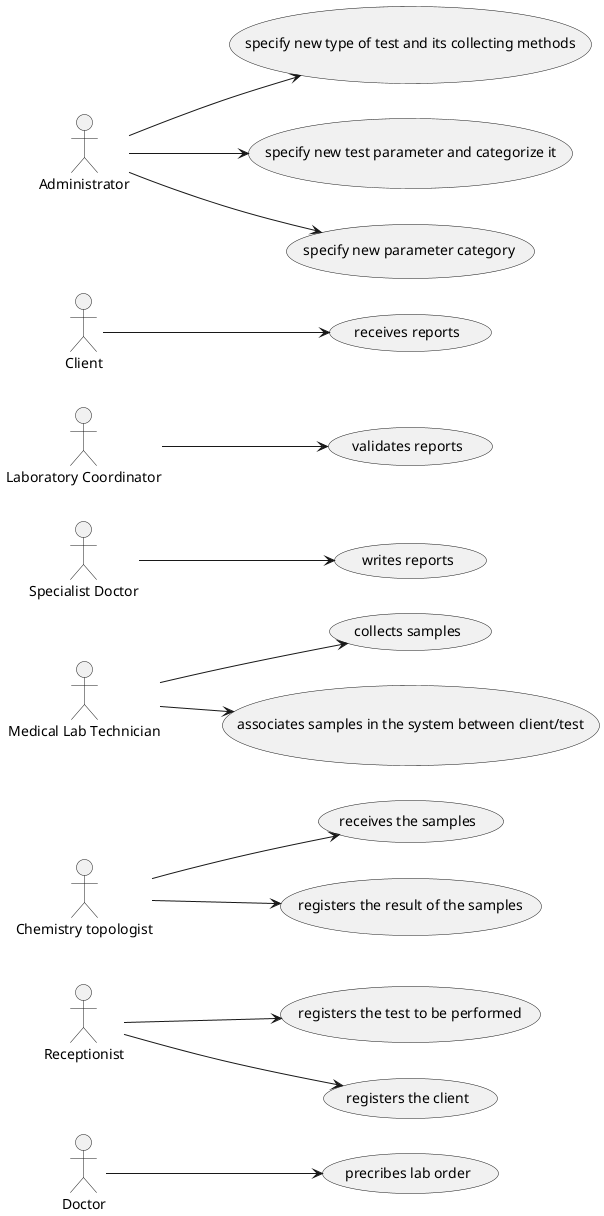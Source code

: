 @startuml
left to right direction

:Doctor: --> (precribes lab order)

:Receptionist: --> (registers the test to be performed)
:Receptionist: --> (registers the client)

:Chemistry topologist: --> (receives the samples)
:Chemistry topologist: --> (registers the result of the samples)

:Medical Lab Technician: --> (collects samples)
:Medical Lab Technician: --> (associates samples in the system between client/test)

:Specialist Doctor: --> (writes reports)

:Laboratory Coordinator: --> (validates reports)

:Client: --> (receives reports)

:Administrator: --> (specify new type of test and its collecting methods)
:Administrator: --> (specify new test parameter and categorize it)
:Administrator: --> (specify new parameter category)


@enduml
